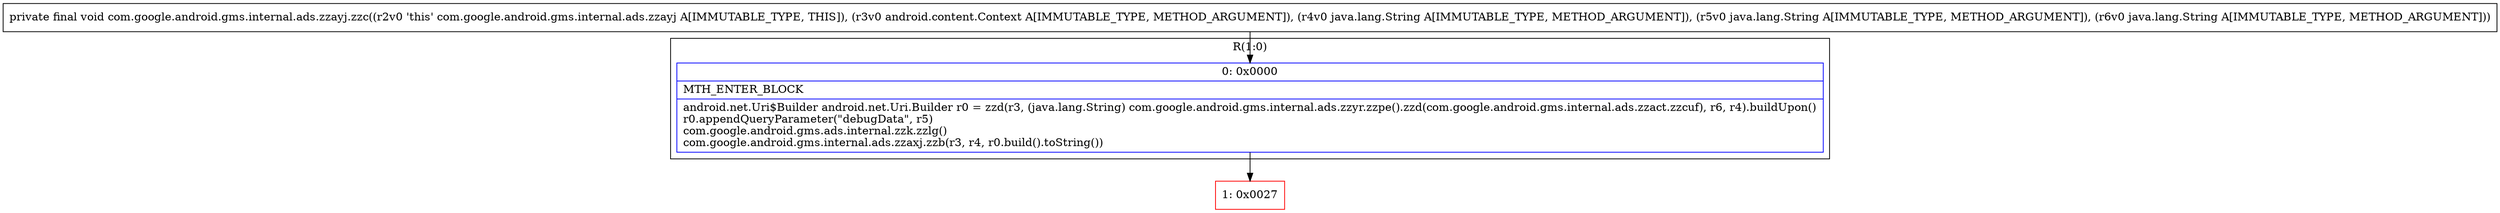 digraph "CFG forcom.google.android.gms.internal.ads.zzayj.zzc(Landroid\/content\/Context;Ljava\/lang\/String;Ljava\/lang\/String;Ljava\/lang\/String;)V" {
subgraph cluster_Region_899243315 {
label = "R(1:0)";
node [shape=record,color=blue];
Node_0 [shape=record,label="{0\:\ 0x0000|MTH_ENTER_BLOCK\l|android.net.Uri$Builder android.net.Uri.Builder r0 = zzd(r3, (java.lang.String) com.google.android.gms.internal.ads.zzyr.zzpe().zzd(com.google.android.gms.internal.ads.zzact.zzcuf), r6, r4).buildUpon()\lr0.appendQueryParameter(\"debugData\", r5)\lcom.google.android.gms.ads.internal.zzk.zzlg()\lcom.google.android.gms.internal.ads.zzaxj.zzb(r3, r4, r0.build().toString())\l}"];
}
Node_1 [shape=record,color=red,label="{1\:\ 0x0027}"];
MethodNode[shape=record,label="{private final void com.google.android.gms.internal.ads.zzayj.zzc((r2v0 'this' com.google.android.gms.internal.ads.zzayj A[IMMUTABLE_TYPE, THIS]), (r3v0 android.content.Context A[IMMUTABLE_TYPE, METHOD_ARGUMENT]), (r4v0 java.lang.String A[IMMUTABLE_TYPE, METHOD_ARGUMENT]), (r5v0 java.lang.String A[IMMUTABLE_TYPE, METHOD_ARGUMENT]), (r6v0 java.lang.String A[IMMUTABLE_TYPE, METHOD_ARGUMENT])) }"];
MethodNode -> Node_0;
Node_0 -> Node_1;
}

